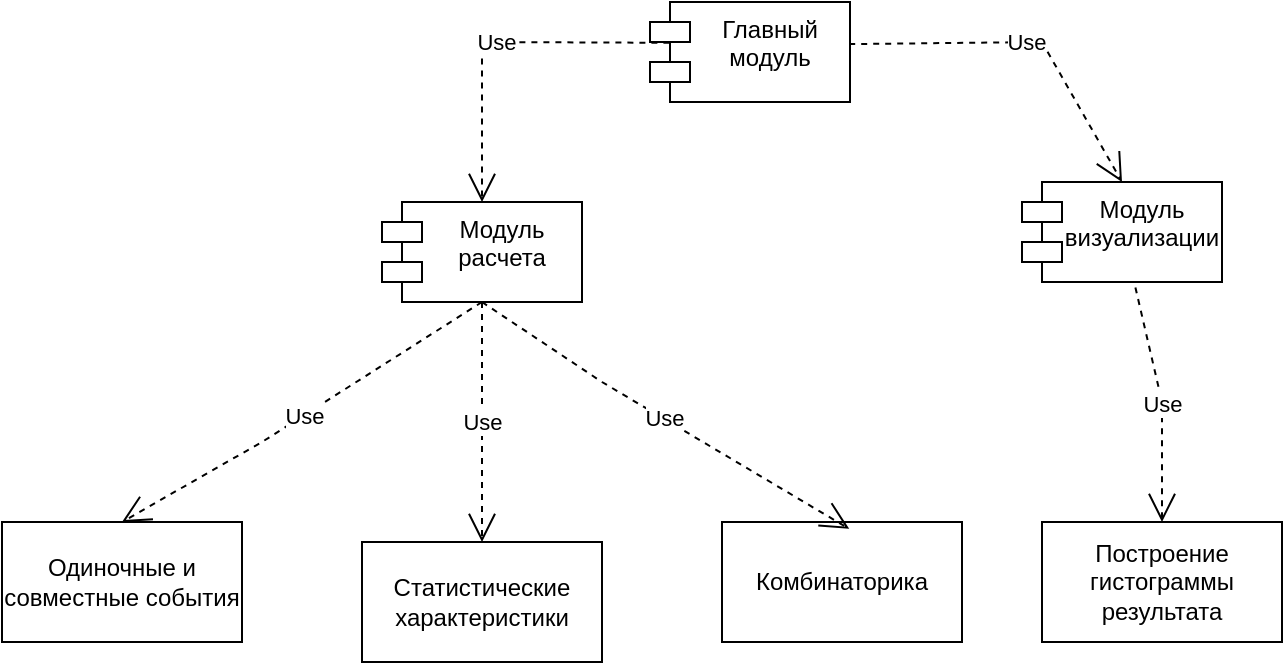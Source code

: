 <mxfile version="27.0.1">
  <diagram name="Страница — 1" id="yUSjbWtT7IAWRA5em2XX">
    <mxGraphModel dx="1083" dy="654" grid="1" gridSize="10" guides="1" tooltips="1" connect="1" arrows="1" fold="1" page="1" pageScale="1" pageWidth="827" pageHeight="1169" math="0" shadow="0">
      <root>
        <mxCell id="0" />
        <mxCell id="1" parent="0" />
        <mxCell id="7ZmuZ2hILrNGvRxv4sXs-1" value="Главный модуль" style="shape=module;align=left;spacingLeft=20;align=center;verticalAlign=top;whiteSpace=wrap;html=1;" vertex="1" parent="1">
          <mxGeometry x="364" y="100" width="100" height="50" as="geometry" />
        </mxCell>
        <mxCell id="7ZmuZ2hILrNGvRxv4sXs-2" value="Модуль расчета" style="shape=module;align=left;spacingLeft=20;align=center;verticalAlign=top;whiteSpace=wrap;html=1;" vertex="1" parent="1">
          <mxGeometry x="230" y="200" width="100" height="50" as="geometry" />
        </mxCell>
        <mxCell id="7ZmuZ2hILrNGvRxv4sXs-4" value="Модуль визуализации" style="shape=module;align=left;spacingLeft=20;align=center;verticalAlign=top;whiteSpace=wrap;html=1;" vertex="1" parent="1">
          <mxGeometry x="550" y="190" width="100" height="50" as="geometry" />
        </mxCell>
        <mxCell id="7ZmuZ2hILrNGvRxv4sXs-5" value="Use" style="endArrow=open;endSize=12;dashed=1;html=1;rounded=0;exitX=0.097;exitY=0.408;exitDx=0;exitDy=0;exitPerimeter=0;entryX=0.5;entryY=0;entryDx=0;entryDy=0;" edge="1" parent="1" source="7ZmuZ2hILrNGvRxv4sXs-1" target="7ZmuZ2hILrNGvRxv4sXs-2">
          <mxGeometry width="160" relative="1" as="geometry">
            <mxPoint x="230" y="340" as="sourcePoint" />
            <mxPoint x="390" y="340" as="targetPoint" />
            <Array as="points">
              <mxPoint x="280" y="120" />
            </Array>
          </mxGeometry>
        </mxCell>
        <mxCell id="7ZmuZ2hILrNGvRxv4sXs-6" value="Use" style="endArrow=open;endSize=12;dashed=1;html=1;rounded=0;exitX=0.996;exitY=0.421;exitDx=0;exitDy=0;entryX=0.5;entryY=0;entryDx=0;entryDy=0;exitPerimeter=0;" edge="1" parent="1" source="7ZmuZ2hILrNGvRxv4sXs-1" target="7ZmuZ2hILrNGvRxv4sXs-4">
          <mxGeometry width="160" relative="1" as="geometry">
            <mxPoint x="384" y="134" as="sourcePoint" />
            <mxPoint x="290" y="210" as="targetPoint" />
            <Array as="points">
              <mxPoint x="560" y="120" />
            </Array>
          </mxGeometry>
        </mxCell>
        <mxCell id="7ZmuZ2hILrNGvRxv4sXs-7" value="Одиночные и совместные события" style="rounded=0;whiteSpace=wrap;html=1;" vertex="1" parent="1">
          <mxGeometry x="40" y="360" width="120" height="60" as="geometry" />
        </mxCell>
        <mxCell id="7ZmuZ2hILrNGvRxv4sXs-8" value="Статистические характеристики" style="rounded=0;whiteSpace=wrap;html=1;" vertex="1" parent="1">
          <mxGeometry x="220" y="370" width="120" height="60" as="geometry" />
        </mxCell>
        <mxCell id="7ZmuZ2hILrNGvRxv4sXs-9" value="Комбинаторика" style="rounded=0;whiteSpace=wrap;html=1;" vertex="1" parent="1">
          <mxGeometry x="400" y="360" width="120" height="60" as="geometry" />
        </mxCell>
        <mxCell id="7ZmuZ2hILrNGvRxv4sXs-10" value="Use" style="endArrow=open;endSize=12;dashed=1;html=1;rounded=0;exitX=0.5;exitY=1;exitDx=0;exitDy=0;entryX=0.5;entryY=0;entryDx=0;entryDy=0;" edge="1" parent="1" source="7ZmuZ2hILrNGvRxv4sXs-2" target="7ZmuZ2hILrNGvRxv4sXs-7">
          <mxGeometry width="160" relative="1" as="geometry">
            <mxPoint x="384" y="130" as="sourcePoint" />
            <mxPoint x="290" y="210" as="targetPoint" />
            <Array as="points">
              <mxPoint x="170" y="320" />
            </Array>
          </mxGeometry>
        </mxCell>
        <mxCell id="7ZmuZ2hILrNGvRxv4sXs-11" value="Use" style="endArrow=open;endSize=12;dashed=1;html=1;rounded=0;exitX=0.5;exitY=1;exitDx=0;exitDy=0;entryX=0.5;entryY=0;entryDx=0;entryDy=0;" edge="1" parent="1" source="7ZmuZ2hILrNGvRxv4sXs-2" target="7ZmuZ2hILrNGvRxv4sXs-8">
          <mxGeometry width="160" relative="1" as="geometry">
            <mxPoint x="290" y="260" as="sourcePoint" />
            <mxPoint x="110" y="370" as="targetPoint" />
            <Array as="points">
              <mxPoint x="280" y="310" />
            </Array>
          </mxGeometry>
        </mxCell>
        <mxCell id="7ZmuZ2hILrNGvRxv4sXs-12" value="Use" style="endArrow=open;endSize=12;dashed=1;html=1;rounded=0;exitX=0.5;exitY=1;exitDx=0;exitDy=0;entryX=0.53;entryY=0.057;entryDx=0;entryDy=0;entryPerimeter=0;" edge="1" parent="1" source="7ZmuZ2hILrNGvRxv4sXs-2" target="7ZmuZ2hILrNGvRxv4sXs-9">
          <mxGeometry width="160" relative="1" as="geometry">
            <mxPoint x="290" y="260" as="sourcePoint" />
            <mxPoint x="294" y="373" as="targetPoint" />
            <Array as="points">
              <mxPoint x="340" y="290" />
            </Array>
          </mxGeometry>
        </mxCell>
        <mxCell id="7ZmuZ2hILrNGvRxv4sXs-13" value="Построение гистограммы результата" style="rounded=0;whiteSpace=wrap;html=1;" vertex="1" parent="1">
          <mxGeometry x="560" y="360" width="120" height="60" as="geometry" />
        </mxCell>
        <mxCell id="7ZmuZ2hILrNGvRxv4sXs-15" value="Use" style="endArrow=open;endSize=12;dashed=1;html=1;rounded=0;exitX=0.567;exitY=1.054;exitDx=0;exitDy=0;entryX=0.5;entryY=0;entryDx=0;entryDy=0;exitPerimeter=0;" edge="1" parent="1" source="7ZmuZ2hILrNGvRxv4sXs-4" target="7ZmuZ2hILrNGvRxv4sXs-13">
          <mxGeometry width="160" relative="1" as="geometry">
            <mxPoint x="560" y="301" as="sourcePoint" />
            <mxPoint x="696" y="370" as="targetPoint" />
            <Array as="points">
              <mxPoint x="620" y="300" />
            </Array>
          </mxGeometry>
        </mxCell>
      </root>
    </mxGraphModel>
  </diagram>
</mxfile>
